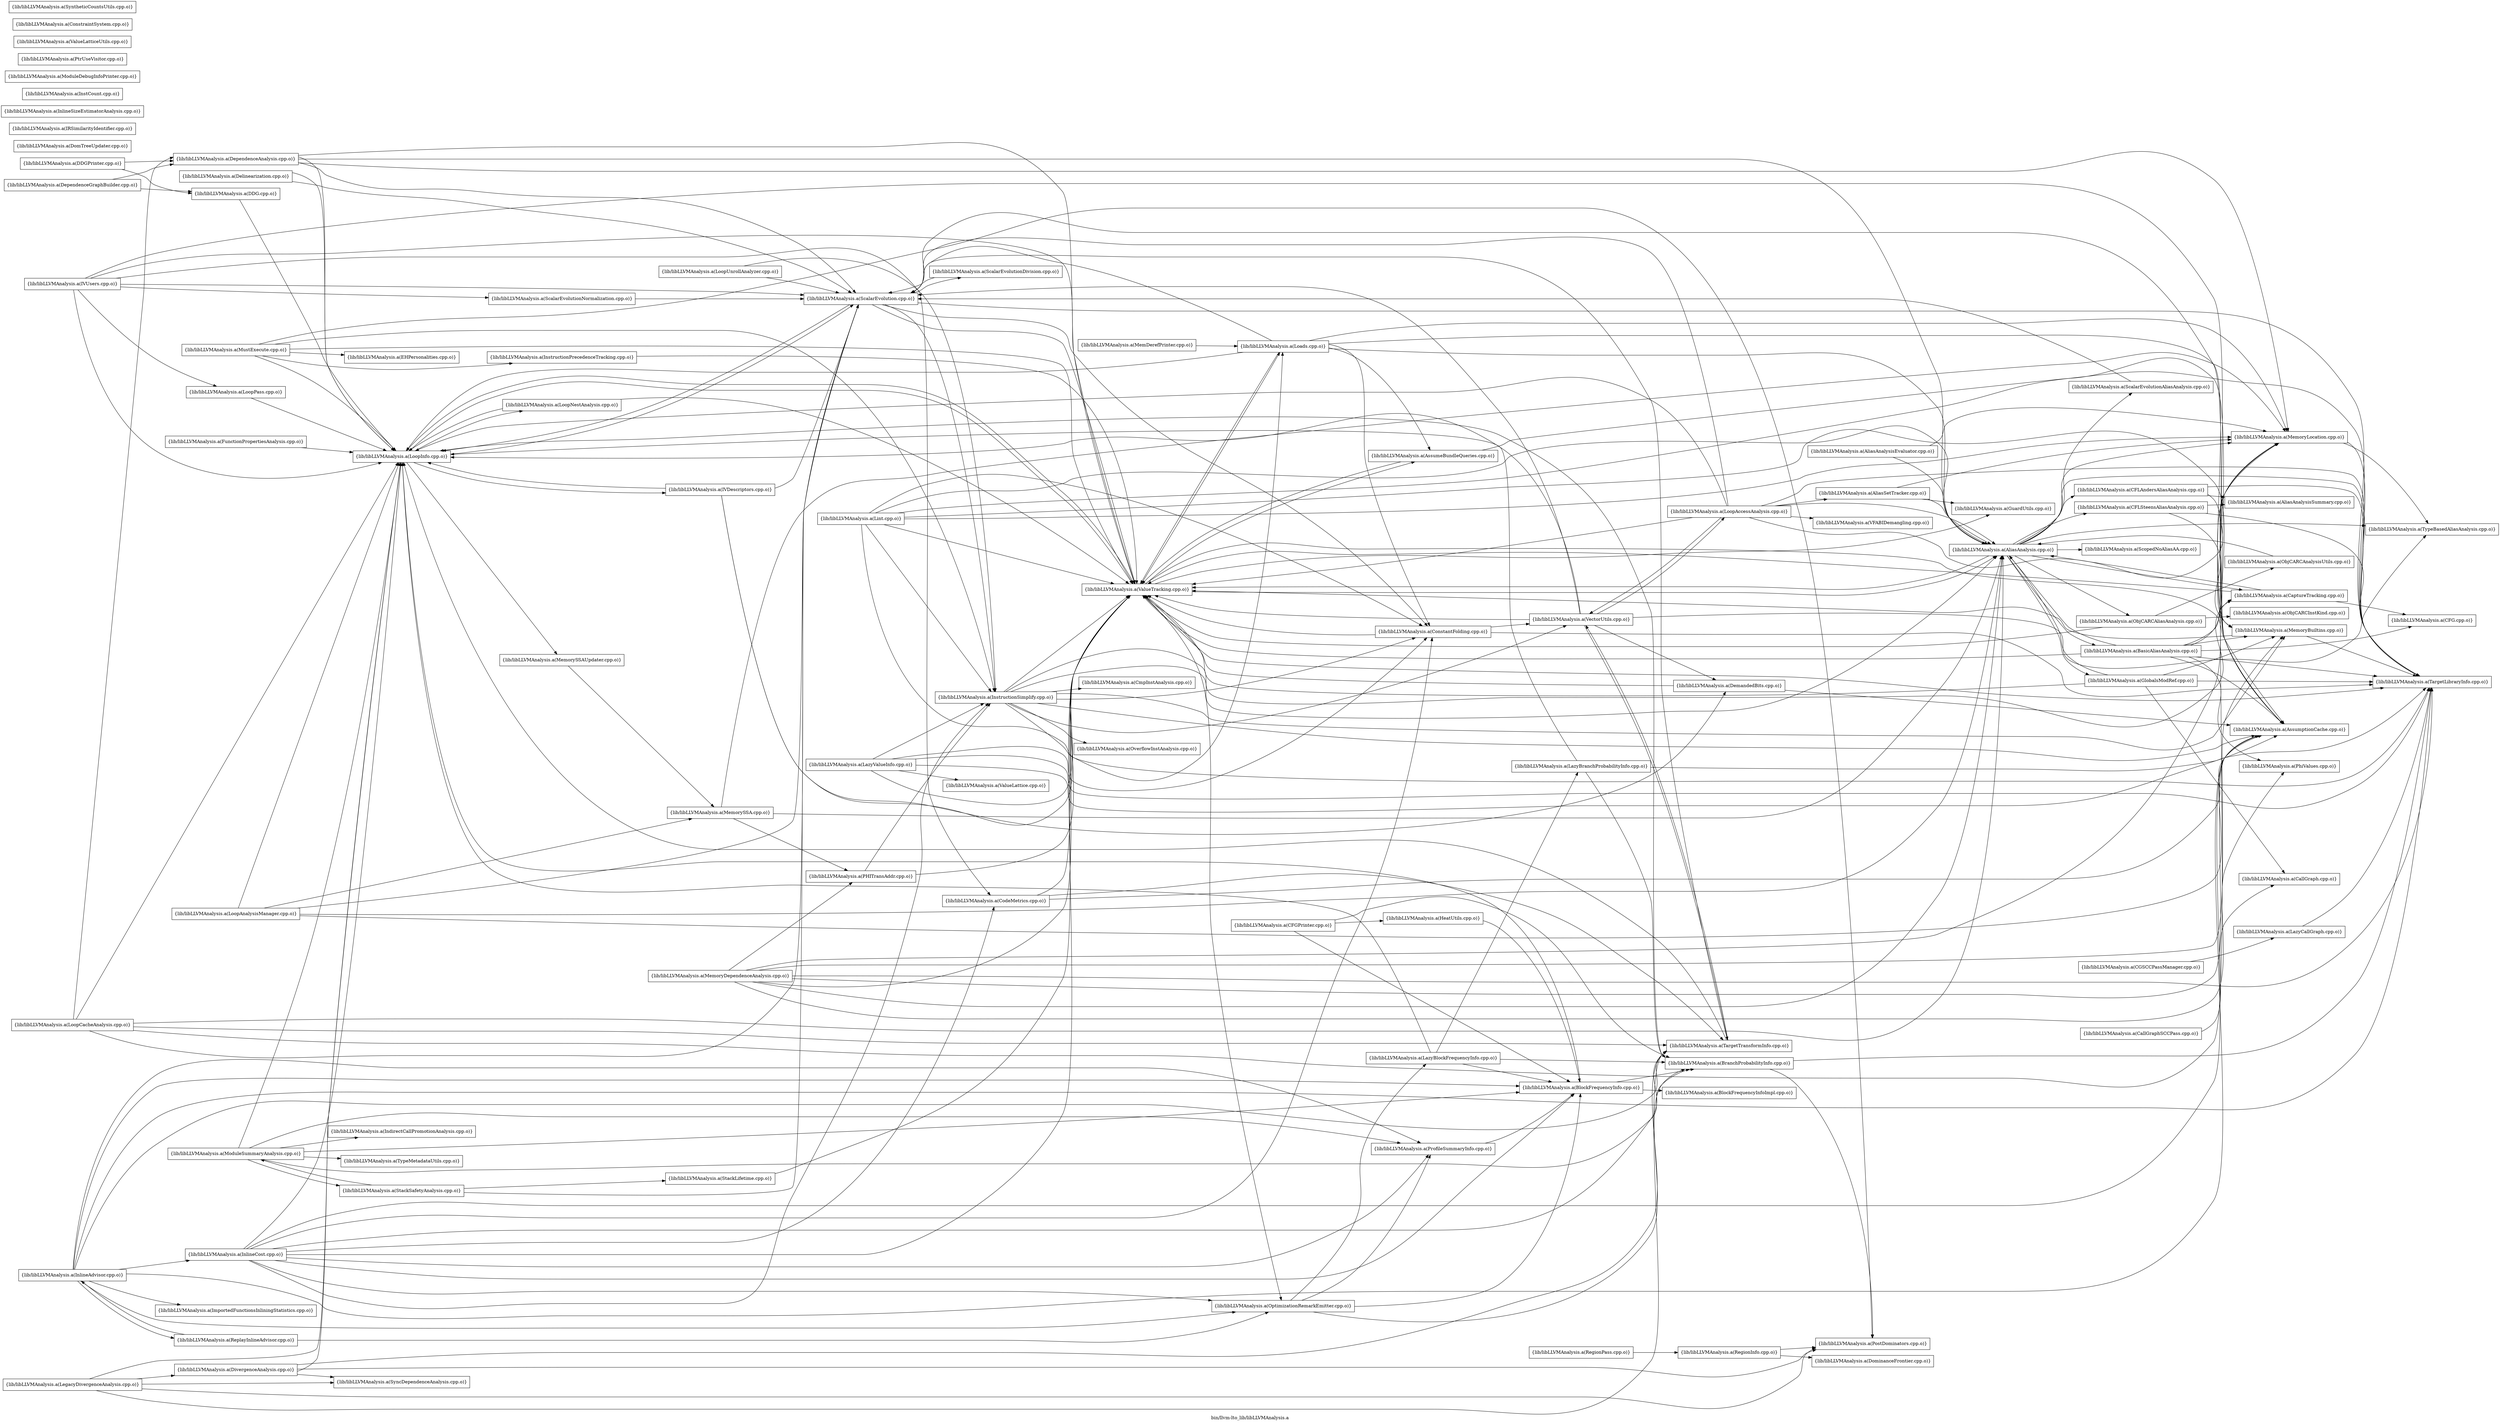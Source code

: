 digraph "bin/llvm-lto_lib/libLLVMAnalysis.a" {
	label="bin/llvm-lto_lib/libLLVMAnalysis.a";
	rankdir=LR;

	Node0x55b14d5bb7b8 [shape=record,shape=box,group=0,label="{lib/libLLVMAnalysis.a(EHPersonalities.cpp.o)}"];
	Node0x55b14d5d5848 [shape=record,shape=box,group=0,label="{lib/libLLVMAnalysis.a(VectorUtils.cpp.o)}"];
	Node0x55b14d5d5848 -> Node0x55b14d5b4af8;
	Node0x55b14d5d5848 -> Node0x55b14d5b1f88;
	Node0x55b14d5d5848 -> Node0x55b14d5b4238;
	Node0x55b14d5d5848 -> Node0x55b14d5cfcb8;
	Node0x55b14d5d5848 -> Node0x55b14d5d59d8;
	Node0x55b14d5d5848 -> Node0x55b14d5d5258;
	Node0x55b14d5d5848 -> Node0x55b14d5d49e8;
	Node0x55b14d5d59d8 [shape=record,shape=box,group=0,label="{lib/libLLVMAnalysis.a(TargetTransformInfo.cpp.o)}"];
	Node0x55b14d5d59d8 -> Node0x55b14d5b4238;
	Node0x55b14d5d59d8 -> Node0x55b14d5cfcb8;
	Node0x55b14d5d59d8 -> Node0x55b14d5d5848;
	Node0x55b14d5d49e8 [shape=record,shape=box,group=0,label="{lib/libLLVMAnalysis.a(ValueTracking.cpp.o)}"];
	Node0x55b14d5d49e8 -> Node0x55b14d5d3f98;
	Node0x55b14d5d49e8 -> Node0x55b14d5d2918;
	Node0x55b14d5d49e8 -> Node0x55b14d5d34a8;
	Node0x55b14d5d49e8 -> Node0x55b14d5bf278;
	Node0x55b14d5d49e8 -> Node0x55b14d5b1d58;
	Node0x55b14d5d49e8 -> Node0x55b14d5b4238;
	Node0x55b14d5d49e8 -> Node0x55b14d5b2bb8;
	Node0x55b14d5d49e8 -> Node0x55b14d5d3958;
	Node0x55b14d5ba368 [shape=record,shape=box,group=0,label="{lib/libLLVMAnalysis.a(ProfileSummaryInfo.cpp.o)}"];
	Node0x55b14d5ba368 -> Node0x55b14d5c06c8;
	Node0x55b14d5d3f98 [shape=record,shape=box,group=0,label="{lib/libLLVMAnalysis.a(AliasAnalysis.cpp.o)}"];
	Node0x55b14d5d3f98 -> Node0x55b14d5d2d78;
	Node0x55b14d5d3f98 -> Node0x55b14d5bdbf8;
	Node0x55b14d5d3f98 -> Node0x55b14d5bd608;
	Node0x55b14d5d3f98 -> Node0x55b14d5b8978;
	Node0x55b14d5d3f98 -> Node0x55b14d5ba9f8;
	Node0x55b14d5d3f98 -> Node0x55b14d5d0708;
	Node0x55b14d5d3f98 -> Node0x55b14d5d13d8;
	Node0x55b14d5d3f98 -> Node0x55b14d5d6bf8;
	Node0x55b14d5d3f98 -> Node0x55b14d5d3958;
	Node0x55b14d5d3f98 -> Node0x55b14d5d5258;
	Node0x55b14d5d3f98 -> Node0x55b14d5d6248;
	Node0x55b14d5d3f98 -> Node0x55b14d5d49e8;
	Node0x55b14d5bc7f8 [shape=record,shape=box,group=0,label="{lib/libLLVMAnalysis.a(DomTreeUpdater.cpp.o)}"];
	Node0x55b14d5b4238 [shape=record,shape=box,group=0,label="{lib/libLLVMAnalysis.a(LoopInfo.cpp.o)}"];
	Node0x55b14d5b4238 -> Node0x55b14d5bddd8;
	Node0x55b14d5b4238 -> Node0x55b14d5b0cc8;
	Node0x55b14d5b4238 -> Node0x55b14d5cf808;
	Node0x55b14d5b4238 -> Node0x55b14d5cfcb8;
	Node0x55b14d5b4238 -> Node0x55b14d5d49e8;
	Node0x55b14d5cfcb8 [shape=record,shape=box,group=0,label="{lib/libLLVMAnalysis.a(ScalarEvolution.cpp.o)}"];
	Node0x55b14d5cfcb8 -> Node0x55b14d5d34a8;
	Node0x55b14d5cfcb8 -> Node0x55b14d5b20c8;
	Node0x55b14d5cfcb8 -> Node0x55b14d5b7f78;
	Node0x55b14d5cfcb8 -> Node0x55b14d5b4238;
	Node0x55b14d5cfcb8 -> Node0x55b14d5d6478;
	Node0x55b14d5cfcb8 -> Node0x55b14d5d3958;
	Node0x55b14d5cfcb8 -> Node0x55b14d5d49e8;
	Node0x55b14d5d22d8 [shape=record,shape=box,group=0,label="{lib/libLLVMAnalysis.a(ModuleSummaryAnalysis.cpp.o)}"];
	Node0x55b14d5d22d8 -> Node0x55b14d5c06c8;
	Node0x55b14d5d22d8 -> Node0x55b14d5c15c8;
	Node0x55b14d5d22d8 -> Node0x55b14d5b06d8;
	Node0x55b14d5d22d8 -> Node0x55b14d5b4238;
	Node0x55b14d5d22d8 -> Node0x55b14d5ba368;
	Node0x55b14d5d22d8 -> Node0x55b14d5d75f8;
	Node0x55b14d5d22d8 -> Node0x55b14d5d6658;
	Node0x55b14d5c06c8 [shape=record,shape=box,group=0,label="{lib/libLLVMAnalysis.a(BlockFrequencyInfo.cpp.o)}"];
	Node0x55b14d5c06c8 -> Node0x55b14d5bf9a8;
	Node0x55b14d5c06c8 -> Node0x55b14d5c15c8;
	Node0x55b14d5c06c8 -> Node0x55b14d5b4238;
	Node0x55b14d5bf9a8 [shape=record,shape=box,group=0,label="{lib/libLLVMAnalysis.a(BlockFrequencyInfoImpl.cpp.o)}"];
	Node0x55b14d5b20c8 [shape=record,shape=box,group=0,label="{lib/libLLVMAnalysis.a(ConstantFolding.cpp.o)}"];
	Node0x55b14d5b20c8 -> Node0x55b14d5d3958;
	Node0x55b14d5b20c8 -> Node0x55b14d5d49e8;
	Node0x55b14d5b20c8 -> Node0x55b14d5d5848;
	Node0x55b14d5d2d78 [shape=record,shape=box,group=0,label="{lib/libLLVMAnalysis.a(BasicAliasAnalysis.cpp.o)}"];
	Node0x55b14d5d2d78 -> Node0x55b14d5d3f98;
	Node0x55b14d5d2d78 -> Node0x55b14d5d34a8;
	Node0x55b14d5d2d78 -> Node0x55b14d5c1938;
	Node0x55b14d5d2d78 -> Node0x55b14d5b8978;
	Node0x55b14d5d2d78 -> Node0x55b14d5d02f8;
	Node0x55b14d5d2d78 -> Node0x55b14d5d0708;
	Node0x55b14d5d2d78 -> Node0x55b14d5b1128;
	Node0x55b14d5d2d78 -> Node0x55b14d5d3958;
	Node0x55b14d5d2d78 -> Node0x55b14d5d49e8;
	Node0x55b14d5bc0c8 [shape=record,shape=box,group=0,label="{lib/libLLVMAnalysis.a(DominanceFrontier.cpp.o)}"];
	Node0x55b14d5ba9f8 [shape=record,shape=box,group=0,label="{lib/libLLVMAnalysis.a(GlobalsModRef.cpp.o)}"];
	Node0x55b14d5ba9f8 -> Node0x55b14d5d3f98;
	Node0x55b14d5ba9f8 -> Node0x55b14d5be6e8;
	Node0x55b14d5ba9f8 -> Node0x55b14d5d02f8;
	Node0x55b14d5ba9f8 -> Node0x55b14d5d3958;
	Node0x55b14d5ba9f8 -> Node0x55b14d5d49e8;
	Node0x55b14d5bd658 [shape=record,shape=box,group=0,label="{lib/libLLVMAnalysis.a(IVUsers.cpp.o)}"];
	Node0x55b14d5bd658 -> Node0x55b14d5d34a8;
	Node0x55b14d5bd658 -> Node0x55b14d5b8e78;
	Node0x55b14d5bd658 -> Node0x55b14d5b4238;
	Node0x55b14d5bd658 -> Node0x55b14d5b4eb8;
	Node0x55b14d5bd658 -> Node0x55b14d5cfcb8;
	Node0x55b14d5bd658 -> Node0x55b14d5d8408;
	Node0x55b14d5bd658 -> Node0x55b14d5d49e8;
	Node0x55b14d5d0b68 [shape=record,shape=box,group=0,label="{lib/libLLVMAnalysis.a(MemoryDependenceAnalysis.cpp.o)}"];
	Node0x55b14d5d0b68 -> Node0x55b14d5d3f98;
	Node0x55b14d5d0b68 -> Node0x55b14d5d34a8;
	Node0x55b14d5d0b68 -> Node0x55b14d5d02f8;
	Node0x55b14d5d0b68 -> Node0x55b14d5d0708;
	Node0x55b14d5d0b68 -> Node0x55b14d5b1e98;
	Node0x55b14d5d0b68 -> Node0x55b14d5b1128;
	Node0x55b14d5d0b68 -> Node0x55b14d5d3958;
	Node0x55b14d5d0b68 -> Node0x55b14d5d49e8;
	Node0x55b14d5d6bf8 [shape=record,shape=box,group=0,label="{lib/libLLVMAnalysis.a(ScalarEvolutionAliasAnalysis.cpp.o)}"];
	Node0x55b14d5d6bf8 -> Node0x55b14d5cfcb8;
	Node0x55b14d5b1d58 [shape=record,shape=box,group=0,label="{lib/libLLVMAnalysis.a(Loads.cpp.o)}"];
	Node0x55b14d5b1d58 -> Node0x55b14d5d3f98;
	Node0x55b14d5b1d58 -> Node0x55b14d5d2918;
	Node0x55b14d5b1d58 -> Node0x55b14d5b20c8;
	Node0x55b14d5b1d58 -> Node0x55b14d5b4238;
	Node0x55b14d5b1d58 -> Node0x55b14d5d02f8;
	Node0x55b14d5b1d58 -> Node0x55b14d5d0708;
	Node0x55b14d5b1d58 -> Node0x55b14d5cfcb8;
	Node0x55b14d5b1d58 -> Node0x55b14d5d49e8;
	Node0x55b14d5bdbf8 [shape=record,shape=box,group=0,label="{lib/libLLVMAnalysis.a(CFLAndersAliasAnalysis.cpp.o)}"];
	Node0x55b14d5bdbf8 -> Node0x55b14d5bde28;
	Node0x55b14d5bdbf8 -> Node0x55b14d5d02f8;
	Node0x55b14d5bdbf8 -> Node0x55b14d5d3958;
	Node0x55b14d5bd608 [shape=record,shape=box,group=0,label="{lib/libLLVMAnalysis.a(CFLSteensAliasAnalysis.cpp.o)}"];
	Node0x55b14d5bd608 -> Node0x55b14d5bde28;
	Node0x55b14d5bd608 -> Node0x55b14d5d02f8;
	Node0x55b14d5bd608 -> Node0x55b14d5d3958;
	Node0x55b14d5be7d8 [shape=record,shape=box,group=0,label="{lib/libLLVMAnalysis.a(CallGraphSCCPass.cpp.o)}"];
	Node0x55b14d5be7d8 -> Node0x55b14d5be6e8;
	Node0x55b14d5d5258 [shape=record,shape=box,group=0,label="{lib/libLLVMAnalysis.a(TypeBasedAliasAnalysis.cpp.o)}"];
	Node0x55b14d5d6248 [shape=record,shape=box,group=0,label="{lib/libLLVMAnalysis.a(ScopedNoAliasAA.cpp.o)}"];
	Node0x55b14d5c1938 [shape=record,shape=box,group=0,label="{lib/libLLVMAnalysis.a(CFG.cpp.o)}"];
	Node0x55b14d5c15c8 [shape=record,shape=box,group=0,label="{lib/libLLVMAnalysis.a(BranchProbabilityInfo.cpp.o)}"];
	Node0x55b14d5c15c8 -> Node0x55b14d5b4238;
	Node0x55b14d5c15c8 -> Node0x55b14d5b0f98;
	Node0x55b14d5c15c8 -> Node0x55b14d5d3958;
	Node0x55b14d5b7f78 [shape=record,shape=box,group=0,label="{lib/libLLVMAnalysis.a(InstructionSimplify.cpp.o)}"];
	Node0x55b14d5b7f78 -> Node0x55b14d5d3f98;
	Node0x55b14d5b7f78 -> Node0x55b14d5d34a8;
	Node0x55b14d5b7f78 -> Node0x55b14d5b8978;
	Node0x55b14d5b7f78 -> Node0x55b14d5ba048;
	Node0x55b14d5b7f78 -> Node0x55b14d5b20c8;
	Node0x55b14d5b7f78 -> Node0x55b14d5d02f8;
	Node0x55b14d5b7f78 -> Node0x55b14d5b2028;
	Node0x55b14d5b7f78 -> Node0x55b14d5d3958;
	Node0x55b14d5b7f78 -> Node0x55b14d5d49e8;
	Node0x55b14d5b7f78 -> Node0x55b14d5d5848;
	Node0x55b14d5d3958 [shape=record,shape=box,group=0,label="{lib/libLLVMAnalysis.a(TargetLibraryInfo.cpp.o)}"];
	Node0x55b14d5b6f38 [shape=record,shape=box,group=0,label="{lib/libLLVMAnalysis.a(LazyBlockFrequencyInfo.cpp.o)}"];
	Node0x55b14d5b6f38 -> Node0x55b14d5c06c8;
	Node0x55b14d5b6f38 -> Node0x55b14d5c15c8;
	Node0x55b14d5b6f38 -> Node0x55b14d5b7758;
	Node0x55b14d5b6f38 -> Node0x55b14d5b4238;
	Node0x55b14d5d34a8 [shape=record,shape=box,group=0,label="{lib/libLLVMAnalysis.a(AssumptionCache.cpp.o)}"];
	Node0x55b14d5b2bb8 [shape=record,shape=box,group=0,label="{lib/libLLVMAnalysis.a(OptimizationRemarkEmitter.cpp.o)}"];
	Node0x55b14d5b2bb8 -> Node0x55b14d5c06c8;
	Node0x55b14d5b2bb8 -> Node0x55b14d5c15c8;
	Node0x55b14d5b2bb8 -> Node0x55b14d5b6f38;
	Node0x55b14d5b2bb8 -> Node0x55b14d5ba368;
	Node0x55b14d5ce5e8 [shape=record,shape=box,group=0,label="{lib/libLLVMAnalysis.a(MemorySSA.cpp.o)}"];
	Node0x55b14d5ce5e8 -> Node0x55b14d5d3f98;
	Node0x55b14d5ce5e8 -> Node0x55b14d5d0708;
	Node0x55b14d5ce5e8 -> Node0x55b14d5b1e98;
	Node0x55b14d5cf808 [shape=record,shape=box,group=0,label="{lib/libLLVMAnalysis.a(MemorySSAUpdater.cpp.o)}"];
	Node0x55b14d5cf808 -> Node0x55b14d5ce5e8;
	Node0x55b14d5b2f78 [shape=record,shape=box,group=0,label="{lib/libLLVMAnalysis.a(ObjCARCInstKind.cpp.o)}"];
	Node0x55b14d5ba228 [shape=record,shape=box,group=0,label="{lib/libLLVMAnalysis.a(InlineCost.cpp.o)}"];
	Node0x55b14d5ba228 -> Node0x55b14d5d34a8;
	Node0x55b14d5ba228 -> Node0x55b14d5c06c8;
	Node0x55b14d5ba228 -> Node0x55b14d5b8e78;
	Node0x55b14d5ba228 -> Node0x55b14d5b20c8;
	Node0x55b14d5ba228 -> Node0x55b14d5b7f78;
	Node0x55b14d5ba228 -> Node0x55b14d5b4238;
	Node0x55b14d5ba228 -> Node0x55b14d5b2bb8;
	Node0x55b14d5ba228 -> Node0x55b14d5ba368;
	Node0x55b14d5ba228 -> Node0x55b14d5d59d8;
	Node0x55b14d5ba228 -> Node0x55b14d5d49e8;
	Node0x55b14d5d7c38 [shape=record,shape=box,group=0,label="{lib/libLLVMAnalysis.a(StackLifetime.cpp.o)}"];
	Node0x55b14d5d7c38 -> Node0x55b14d5d49e8;
	Node0x55b14d5d0708 [shape=record,shape=box,group=0,label="{lib/libLLVMAnalysis.a(MemoryLocation.cpp.o)}"];
	Node0x55b14d5d0708 -> Node0x55b14d5d3958;
	Node0x55b14d5d0708 -> Node0x55b14d5d5258;
	Node0x55b14d5b4af8 [shape=record,shape=box,group=0,label="{lib/libLLVMAnalysis.a(DemandedBits.cpp.o)}"];
	Node0x55b14d5b4af8 -> Node0x55b14d5d34a8;
	Node0x55b14d5b4af8 -> Node0x55b14d5d49e8;
	Node0x55b14d5b1f88 [shape=record,shape=box,group=0,label="{lib/libLLVMAnalysis.a(LoopAccessAnalysis.cpp.o)}"];
	Node0x55b14d5b1f88 -> Node0x55b14d5d3f98;
	Node0x55b14d5b1f88 -> Node0x55b14d5d4038;
	Node0x55b14d5b1f88 -> Node0x55b14d5b4238;
	Node0x55b14d5b1f88 -> Node0x55b14d5d0708;
	Node0x55b14d5b1f88 -> Node0x55b14d5cfcb8;
	Node0x55b14d5b1f88 -> Node0x55b14d5d3958;
	Node0x55b14d5b1f88 -> Node0x55b14d5d49e8;
	Node0x55b14d5b1f88 -> Node0x55b14d5d5848;
	Node0x55b14d5b1f88 -> Node0x55b14d5d3c28;
	Node0x55b14d5b83d8 [shape=record,shape=box,group=0,label="{lib/libLLVMAnalysis.a(LegacyDivergenceAnalysis.cpp.o)}"];
	Node0x55b14d5b83d8 -> Node0x55b14d5c21a8;
	Node0x55b14d5b83d8 -> Node0x55b14d5b4238;
	Node0x55b14d5b83d8 -> Node0x55b14d5b0f98;
	Node0x55b14d5b83d8 -> Node0x55b14d5d4628;
	Node0x55b14d5b83d8 -> Node0x55b14d5d59d8;
	Node0x55b14d5d4718 [shape=record,shape=box,group=0,label="{lib/libLLVMAnalysis.a(AliasAnalysisEvaluator.cpp.o)}"];
	Node0x55b14d5d4718 -> Node0x55b14d5d3f98;
	Node0x55b14d5d4718 -> Node0x55b14d5d0708;
	Node0x55b14d5d4038 [shape=record,shape=box,group=0,label="{lib/libLLVMAnalysis.a(AliasSetTracker.cpp.o)}"];
	Node0x55b14d5d4038 -> Node0x55b14d5d3f98;
	Node0x55b14d5d4038 -> Node0x55b14d5bf278;
	Node0x55b14d5d4038 -> Node0x55b14d5d0708;
	Node0x55b14d5c1348 [shape=record,shape=box,group=0,label="{lib/libLLVMAnalysis.a(CFGPrinter.cpp.o)}"];
	Node0x55b14d5c1348 -> Node0x55b14d5c06c8;
	Node0x55b14d5c1348 -> Node0x55b14d5c15c8;
	Node0x55b14d5c1348 -> Node0x55b14d5bed28;
	Node0x55b14d5becd8 [shape=record,shape=box,group=0,label="{lib/libLLVMAnalysis.a(CGSCCPassManager.cpp.o)}"];
	Node0x55b14d5becd8 -> Node0x55b14d5b69e8;
	Node0x55b14d5be6e8 [shape=record,shape=box,group=0,label="{lib/libLLVMAnalysis.a(CallGraph.cpp.o)}"];
	Node0x55b14d5b2ca8 [shape=record,shape=box,group=0,label="{lib/libLLVMAnalysis.a(DDG.cpp.o)}"];
	Node0x55b14d5b2ca8 -> Node0x55b14d5b4238;
	Node0x55b14d5b25c8 [shape=record,shape=box,group=0,label="{lib/libLLVMAnalysis.a(DDGPrinter.cpp.o)}"];
	Node0x55b14d5b25c8 -> Node0x55b14d5b2ca8;
	Node0x55b14d5b25c8 -> Node0x55b14d5b4378;
	Node0x55b14d5b1588 [shape=record,shape=box,group=0,label="{lib/libLLVMAnalysis.a(Delinearization.cpp.o)}"];
	Node0x55b14d5b1588 -> Node0x55b14d5b4238;
	Node0x55b14d5b1588 -> Node0x55b14d5cfcb8;
	Node0x55b14d5b4378 [shape=record,shape=box,group=0,label="{lib/libLLVMAnalysis.a(DependenceAnalysis.cpp.o)}"];
	Node0x55b14d5b4378 -> Node0x55b14d5d3f98;
	Node0x55b14d5b4378 -> Node0x55b14d5b4238;
	Node0x55b14d5b4378 -> Node0x55b14d5d0708;
	Node0x55b14d5b4378 -> Node0x55b14d5cfcb8;
	Node0x55b14d5b4378 -> Node0x55b14d5d49e8;
	Node0x55b14d5c21a8 [shape=record,shape=box,group=0,label="{lib/libLLVMAnalysis.a(DivergenceAnalysis.cpp.o)}"];
	Node0x55b14d5c21a8 -> Node0x55b14d5b4238;
	Node0x55b14d5c21a8 -> Node0x55b14d5b0f98;
	Node0x55b14d5c21a8 -> Node0x55b14d5d4628;
	Node0x55b14d5c21a8 -> Node0x55b14d5d59d8;
	Node0x55b14d5bafe8 [shape=record,shape=box,group=0,label="{lib/libLLVMAnalysis.a(FunctionPropertiesAnalysis.cpp.o)}"];
	Node0x55b14d5bafe8 -> Node0x55b14d5b4238;
	Node0x55b14d5be5a8 [shape=record,shape=box,group=0,label="{lib/libLLVMAnalysis.a(IRSimilarityIdentifier.cpp.o)}"];
	Node0x55b14d5b9a08 [shape=record,shape=box,group=0,label="{lib/libLLVMAnalysis.a(InlineAdvisor.cpp.o)}"];
	Node0x55b14d5b9a08 -> Node0x55b14d5d34a8;
	Node0x55b14d5b9a08 -> Node0x55b14d5c06c8;
	Node0x55b14d5b9a08 -> Node0x55b14d5b1268;
	Node0x55b14d5b9a08 -> Node0x55b14d5ba228;
	Node0x55b14d5b9a08 -> Node0x55b14d5b2bb8;
	Node0x55b14d5b9a08 -> Node0x55b14d5ba368;
	Node0x55b14d5b9a08 -> Node0x55b14d5b8a18;
	Node0x55b14d5b9a08 -> Node0x55b14d5d3958;
	Node0x55b14d5b9a08 -> Node0x55b14d5d59d8;
	Node0x55b14d5b92d8 [shape=record,shape=box,group=0,label="{lib/libLLVMAnalysis.a(InlineSizeEstimatorAnalysis.cpp.o)}"];
	Node0x55b14d5b8b58 [shape=record,shape=box,group=0,label="{lib/libLLVMAnalysis.a(InstCount.cpp.o)}"];
	Node0x55b14d5b69e8 [shape=record,shape=box,group=0,label="{lib/libLLVMAnalysis.a(LazyCallGraph.cpp.o)}"];
	Node0x55b14d5b69e8 -> Node0x55b14d5d3958;
	Node0x55b14d5ba458 [shape=record,shape=box,group=0,label="{lib/libLLVMAnalysis.a(LazyValueInfo.cpp.o)}"];
	Node0x55b14d5ba458 -> Node0x55b14d5d34a8;
	Node0x55b14d5ba458 -> Node0x55b14d5b20c8;
	Node0x55b14d5ba458 -> Node0x55b14d5b7f78;
	Node0x55b14d5ba458 -> Node0x55b14d5d3958;
	Node0x55b14d5ba458 -> Node0x55b14d5d6e78;
	Node0x55b14d5ba458 -> Node0x55b14d5d49e8;
	Node0x55b14d5b8ba8 [shape=record,shape=box,group=0,label="{lib/libLLVMAnalysis.a(Lint.cpp.o)}"];
	Node0x55b14d5b8ba8 -> Node0x55b14d5d3f98;
	Node0x55b14d5b8ba8 -> Node0x55b14d5d34a8;
	Node0x55b14d5b8ba8 -> Node0x55b14d5b20c8;
	Node0x55b14d5b8ba8 -> Node0x55b14d5b7f78;
	Node0x55b14d5b8ba8 -> Node0x55b14d5b1d58;
	Node0x55b14d5b8ba8 -> Node0x55b14d5d0708;
	Node0x55b14d5b8ba8 -> Node0x55b14d5d3958;
	Node0x55b14d5b8ba8 -> Node0x55b14d5d49e8;
	Node0x55b14d5b2b68 [shape=record,shape=box,group=0,label="{lib/libLLVMAnalysis.a(LoopAnalysisManager.cpp.o)}"];
	Node0x55b14d5b2b68 -> Node0x55b14d5d3f98;
	Node0x55b14d5b2b68 -> Node0x55b14d5d34a8;
	Node0x55b14d5b2b68 -> Node0x55b14d5b4238;
	Node0x55b14d5b2b68 -> Node0x55b14d5ce5e8;
	Node0x55b14d5b2b68 -> Node0x55b14d5cfcb8;
	Node0x55b14d5b0688 [shape=record,shape=box,group=0,label="{lib/libLLVMAnalysis.a(LoopCacheAnalysis.cpp.o)}"];
	Node0x55b14d5b0688 -> Node0x55b14d5d3f98;
	Node0x55b14d5b0688 -> Node0x55b14d5b4378;
	Node0x55b14d5b0688 -> Node0x55b14d5b4238;
	Node0x55b14d5b0688 -> Node0x55b14d5d0708;
	Node0x55b14d5b0688 -> Node0x55b14d5cfcb8;
	Node0x55b14d5b0688 -> Node0x55b14d5d59d8;
	Node0x55b14d5b0cc8 [shape=record,shape=box,group=0,label="{lib/libLLVMAnalysis.a(LoopNestAnalysis.cpp.o)}"];
	Node0x55b14d5b0cc8 -> Node0x55b14d5b4238;
	Node0x55b14d5b0cc8 -> Node0x55b14d5d49e8;
	Node0x55b14d5cd008 [shape=record,shape=box,group=0,label="{lib/libLLVMAnalysis.a(MemDerefPrinter.cpp.o)}"];
	Node0x55b14d5cd008 -> Node0x55b14d5b1d58;
	Node0x55b14d5d2828 [shape=record,shape=box,group=0,label="{lib/libLLVMAnalysis.a(ModuleDebugInfoPrinter.cpp.o)}"];
	Node0x55b14d5d3458 [shape=record,shape=box,group=0,label="{lib/libLLVMAnalysis.a(MustExecute.cpp.o)}"];
	Node0x55b14d5d3458 -> Node0x55b14d5bb7b8;
	Node0x55b14d5d3458 -> Node0x55b14d5b8428;
	Node0x55b14d5d3458 -> Node0x55b14d5b7f78;
	Node0x55b14d5d3458 -> Node0x55b14d5b4238;
	Node0x55b14d5d3458 -> Node0x55b14d5b0f98;
	Node0x55b14d5d3458 -> Node0x55b14d5d49e8;
	Node0x55b14d5d13d8 [shape=record,shape=box,group=0,label="{lib/libLLVMAnalysis.a(ObjCARCAliasAnalysis.cpp.o)}"];
	Node0x55b14d5d13d8 -> Node0x55b14d5d1158;
	Node0x55b14d5d13d8 -> Node0x55b14d5b2f78;
	Node0x55b14d5d13d8 -> Node0x55b14d5d49e8;
	Node0x55b14d5b1128 [shape=record,shape=box,group=0,label="{lib/libLLVMAnalysis.a(PhiValues.cpp.o)}"];
	Node0x55b14d5b0f98 [shape=record,shape=box,group=0,label="{lib/libLLVMAnalysis.a(PostDominators.cpp.o)}"];
	Node0x55b14d5b9918 [shape=record,shape=box,group=0,label="{lib/libLLVMAnalysis.a(RegionInfo.cpp.o)}"];
	Node0x55b14d5b9918 -> Node0x55b14d5bc0c8;
	Node0x55b14d5b9918 -> Node0x55b14d5b0f98;
	Node0x55b14d5d75f8 [shape=record,shape=box,group=0,label="{lib/libLLVMAnalysis.a(StackSafetyAnalysis.cpp.o)}"];
	Node0x55b14d5d75f8 -> Node0x55b14d5d22d8;
	Node0x55b14d5d75f8 -> Node0x55b14d5cfcb8;
	Node0x55b14d5d75f8 -> Node0x55b14d5d7c38;
	Node0x55b14d5d4628 [shape=record,shape=box,group=0,label="{lib/libLLVMAnalysis.a(SyncDependenceAnalysis.cpp.o)}"];
	Node0x55b14d5d1158 [shape=record,shape=box,group=0,label="{lib/libLLVMAnalysis.a(ObjCARCAnalysisUtils.cpp.o)}"];
	Node0x55b14d5d1158 -> Node0x55b14d5d3f98;
	Node0x55b14d5ba728 [shape=record,shape=box,group=0,label="{lib/libLLVMAnalysis.a(PtrUseVisitor.cpp.o)}"];
	Node0x55b14d5d2918 [shape=record,shape=box,group=0,label="{lib/libLLVMAnalysis.a(AssumeBundleQueries.cpp.o)}"];
	Node0x55b14d5d2918 -> Node0x55b14d5d34a8;
	Node0x55b14d5d2918 -> Node0x55b14d5d49e8;
	Node0x55b14d5b8978 [shape=record,shape=box,group=0,label="{lib/libLLVMAnalysis.a(CaptureTracking.cpp.o)}"];
	Node0x55b14d5b8978 -> Node0x55b14d5d3f98;
	Node0x55b14d5b8978 -> Node0x55b14d5c1938;
	Node0x55b14d5b8978 -> Node0x55b14d5d49e8;
	Node0x55b14d5d02f8 [shape=record,shape=box,group=0,label="{lib/libLLVMAnalysis.a(MemoryBuiltins.cpp.o)}"];
	Node0x55b14d5d02f8 -> Node0x55b14d5d3958;
	Node0x55b14d5d02f8 -> Node0x55b14d5d49e8;
	Node0x55b14d5d5208 [shape=record,shape=box,group=0,label="{lib/libLLVMAnalysis.a(ValueLatticeUtils.cpp.o)}"];
	Node0x55b14d5d6658 [shape=record,shape=box,group=0,label="{lib/libLLVMAnalysis.a(TypeMetadataUtils.cpp.o)}"];
	Node0x55b14d5b1268 [shape=record,shape=box,group=0,label="{lib/libLLVMAnalysis.a(ImportedFunctionsInliningStatistics.cpp.o)}"];
	Node0x55b14d5b8a18 [shape=record,shape=box,group=0,label="{lib/libLLVMAnalysis.a(ReplayInlineAdvisor.cpp.o)}"];
	Node0x55b14d5b8a18 -> Node0x55b14d5b9a08;
	Node0x55b14d5b8a18 -> Node0x55b14d5b2bb8;
	Node0x55b14d5b0908 [shape=record,shape=box,group=0,label="{lib/libLLVMAnalysis.a(ConstraintSystem.cpp.o)}"];
	Node0x55b14d5b1e98 [shape=record,shape=box,group=0,label="{lib/libLLVMAnalysis.a(PHITransAddr.cpp.o)}"];
	Node0x55b14d5b1e98 -> Node0x55b14d5b7f78;
	Node0x55b14d5b1e98 -> Node0x55b14d5d49e8;
	Node0x55b14d5bf278 [shape=record,shape=box,group=0,label="{lib/libLLVMAnalysis.a(GuardUtils.cpp.o)}"];
	Node0x55b14d5b4eb8 [shape=record,shape=box,group=0,label="{lib/libLLVMAnalysis.a(LoopPass.cpp.o)}"];
	Node0x55b14d5b4eb8 -> Node0x55b14d5b4238;
	Node0x55b14d5b8428 [shape=record,shape=box,group=0,label="{lib/libLLVMAnalysis.a(InstructionPrecedenceTracking.cpp.o)}"];
	Node0x55b14d5b8428 -> Node0x55b14d5d49e8;
	Node0x55b14d5b7758 [shape=record,shape=box,group=0,label="{lib/libLLVMAnalysis.a(LazyBranchProbabilityInfo.cpp.o)}"];
	Node0x55b14d5b7758 -> Node0x55b14d5c15c8;
	Node0x55b14d5b7758 -> Node0x55b14d5b4238;
	Node0x55b14d5b7758 -> Node0x55b14d5d3958;
	Node0x55b14d5b8e78 [shape=record,shape=box,group=0,label="{lib/libLLVMAnalysis.a(CodeMetrics.cpp.o)}"];
	Node0x55b14d5b8e78 -> Node0x55b14d5d34a8;
	Node0x55b14d5b8e78 -> Node0x55b14d5d59d8;
	Node0x55b14d5b8e78 -> Node0x55b14d5d49e8;
	Node0x55b14d5ba048 [shape=record,shape=box,group=0,label="{lib/libLLVMAnalysis.a(CmpInstAnalysis.cpp.o)}"];
	Node0x55b14d5bddd8 [shape=record,shape=box,group=0,label="{lib/libLLVMAnalysis.a(IVDescriptors.cpp.o)}"];
	Node0x55b14d5bddd8 -> Node0x55b14d5b4af8;
	Node0x55b14d5bddd8 -> Node0x55b14d5b4238;
	Node0x55b14d5bddd8 -> Node0x55b14d5cfcb8;
	Node0x55b14d5bddd8 -> Node0x55b14d5d49e8;
	Node0x55b14d5d8408 [shape=record,shape=box,group=0,label="{lib/libLLVMAnalysis.a(ScalarEvolutionNormalization.cpp.o)}"];
	Node0x55b14d5d8408 -> Node0x55b14d5cfcb8;
	Node0x55b14d5b18f8 [shape=record,shape=box,group=0,label="{lib/libLLVMAnalysis.a(LoopUnrollAnalyzer.cpp.o)}"];
	Node0x55b14d5b18f8 -> Node0x55b14d5b7f78;
	Node0x55b14d5b18f8 -> Node0x55b14d5cfcb8;
	Node0x55b14d5b2028 [shape=record,shape=box,group=0,label="{lib/libLLVMAnalysis.a(OverflowInstAnalysis.cpp.o)}"];
	Node0x55b14d5d3c28 [shape=record,shape=box,group=0,label="{lib/libLLVMAnalysis.a(VFABIDemangling.cpp.o)}"];
	Node0x55b14d5b06d8 [shape=record,shape=box,group=0,label="{lib/libLLVMAnalysis.a(IndirectCallPromotionAnalysis.cpp.o)}"];
	Node0x55b14d5bed28 [shape=record,shape=box,group=0,label="{lib/libLLVMAnalysis.a(HeatUtils.cpp.o)}"];
	Node0x55b14d5bed28 -> Node0x55b14d5c06c8;
	Node0x55b14d5bde28 [shape=record,shape=box,group=0,label="{lib/libLLVMAnalysis.a(AliasAnalysisSummary.cpp.o)}"];
	Node0x55b14d5b5278 [shape=record,shape=box,group=0,label="{lib/libLLVMAnalysis.a(DependenceGraphBuilder.cpp.o)}"];
	Node0x55b14d5b5278 -> Node0x55b14d5b2ca8;
	Node0x55b14d5b5278 -> Node0x55b14d5b4378;
	Node0x55b14d5d6e78 [shape=record,shape=box,group=0,label="{lib/libLLVMAnalysis.a(ValueLattice.cpp.o)}"];
	Node0x55b14d5b9378 [shape=record,shape=box,group=0,label="{lib/libLLVMAnalysis.a(RegionPass.cpp.o)}"];
	Node0x55b14d5b9378 -> Node0x55b14d5b9918;
	Node0x55b14d5d6478 [shape=record,shape=box,group=0,label="{lib/libLLVMAnalysis.a(ScalarEvolutionDivision.cpp.o)}"];
	Node0x55b14d5d6478 -> Node0x55b14d5cfcb8;
	Node0x55b14d5d40d8 [shape=record,shape=box,group=0,label="{lib/libLLVMAnalysis.a(SyntheticCountsUtils.cpp.o)}"];
}
